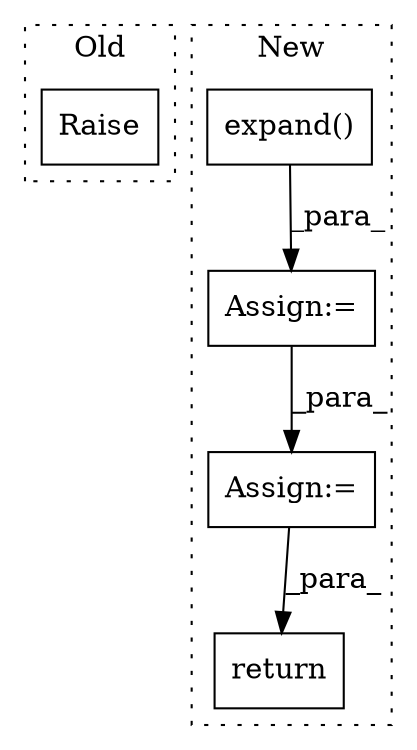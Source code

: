 digraph G {
subgraph cluster0 {
1 [label="Raise" a="91" s="1650" l="6" shape="box"];
label = "Old";
style="dotted";
}
subgraph cluster1 {
2 [label="expand()" a="75" s="2614,2675" l="14,1" shape="box"];
3 [label="return" a="93" s="3078" l="7" shape="box"];
4 [label="Assign:=" a="68" s="3014" l="3" shape="box"];
5 [label="Assign:=" a="68" s="2929" l="3" shape="box"];
label = "New";
style="dotted";
}
2 -> 5 [label="_para_"];
4 -> 3 [label="_para_"];
5 -> 4 [label="_para_"];
}